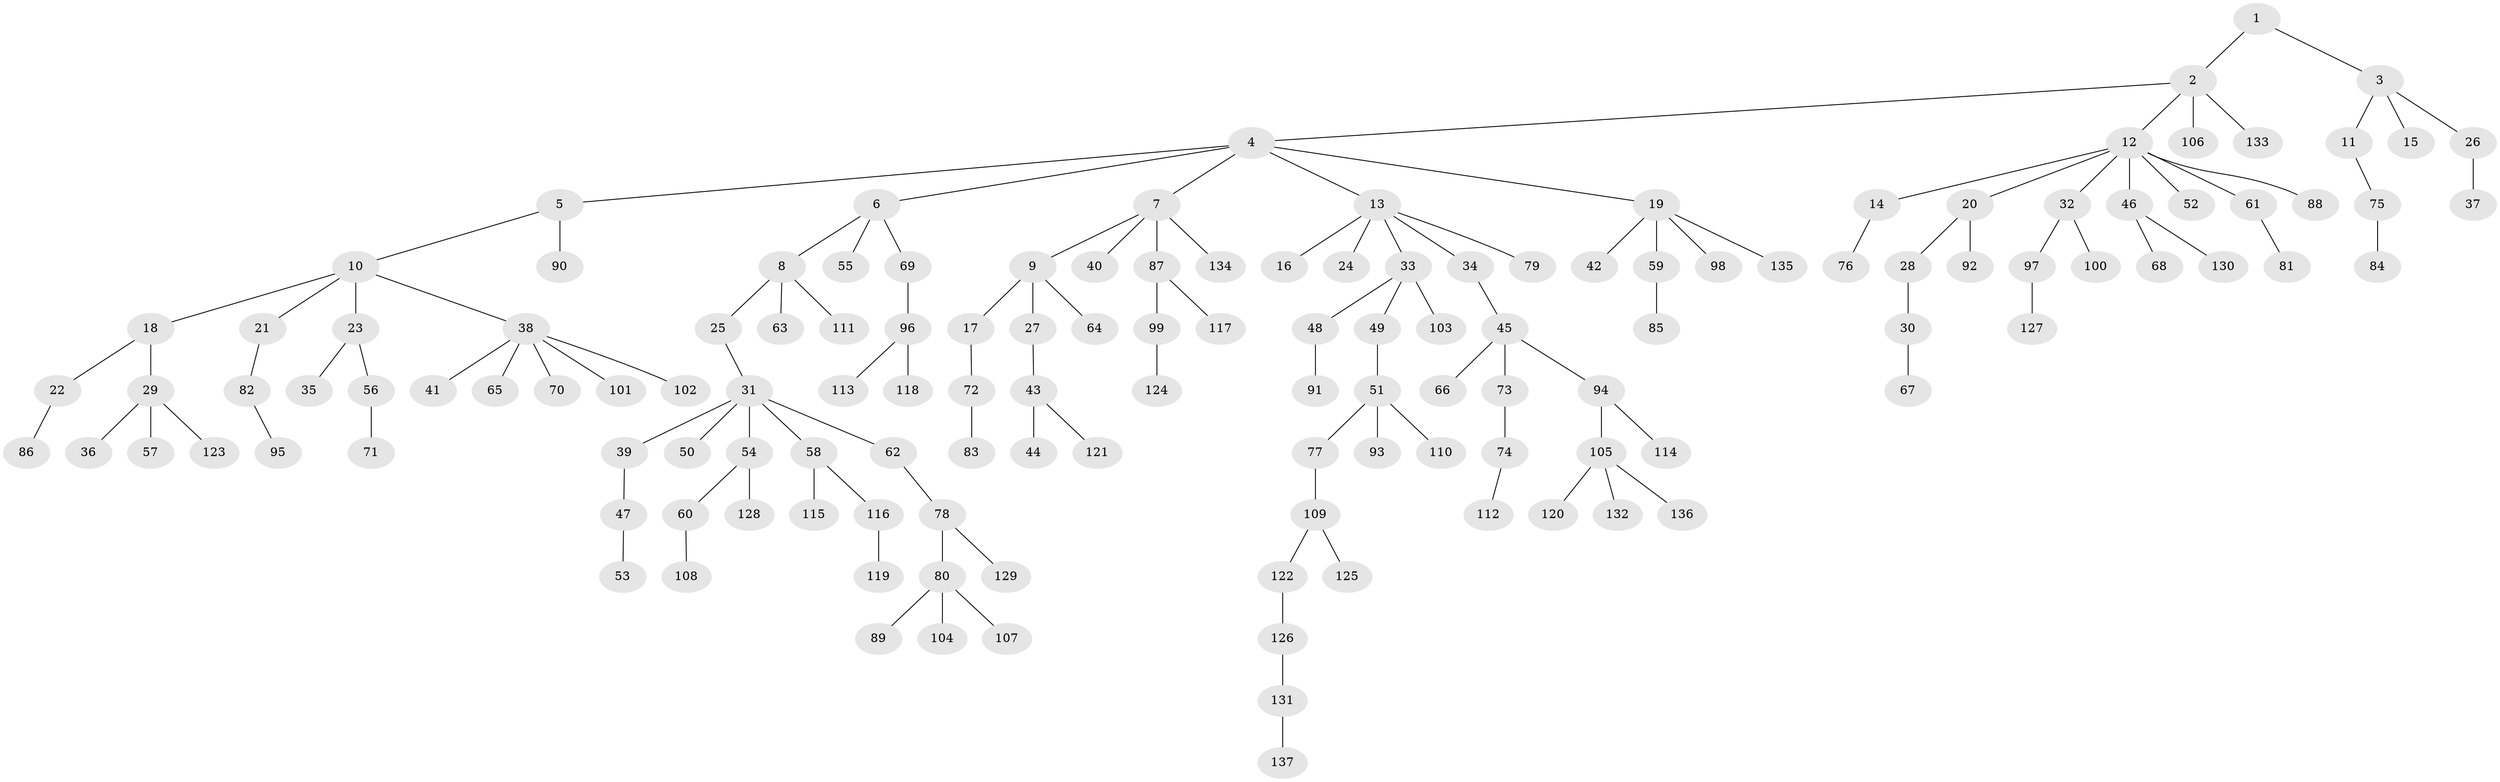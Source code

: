 // coarse degree distribution, {2: 0.20618556701030927, 4: 0.061855670103092786, 8: 0.010309278350515464, 6: 0.020618556701030927, 3: 0.12371134020618557, 9: 0.010309278350515464, 5: 0.020618556701030927, 1: 0.5463917525773195}
// Generated by graph-tools (version 1.1) at 2025/42/03/06/25 10:42:04]
// undirected, 137 vertices, 136 edges
graph export_dot {
graph [start="1"]
  node [color=gray90,style=filled];
  1;
  2;
  3;
  4;
  5;
  6;
  7;
  8;
  9;
  10;
  11;
  12;
  13;
  14;
  15;
  16;
  17;
  18;
  19;
  20;
  21;
  22;
  23;
  24;
  25;
  26;
  27;
  28;
  29;
  30;
  31;
  32;
  33;
  34;
  35;
  36;
  37;
  38;
  39;
  40;
  41;
  42;
  43;
  44;
  45;
  46;
  47;
  48;
  49;
  50;
  51;
  52;
  53;
  54;
  55;
  56;
  57;
  58;
  59;
  60;
  61;
  62;
  63;
  64;
  65;
  66;
  67;
  68;
  69;
  70;
  71;
  72;
  73;
  74;
  75;
  76;
  77;
  78;
  79;
  80;
  81;
  82;
  83;
  84;
  85;
  86;
  87;
  88;
  89;
  90;
  91;
  92;
  93;
  94;
  95;
  96;
  97;
  98;
  99;
  100;
  101;
  102;
  103;
  104;
  105;
  106;
  107;
  108;
  109;
  110;
  111;
  112;
  113;
  114;
  115;
  116;
  117;
  118;
  119;
  120;
  121;
  122;
  123;
  124;
  125;
  126;
  127;
  128;
  129;
  130;
  131;
  132;
  133;
  134;
  135;
  136;
  137;
  1 -- 2;
  1 -- 3;
  2 -- 4;
  2 -- 12;
  2 -- 106;
  2 -- 133;
  3 -- 11;
  3 -- 15;
  3 -- 26;
  4 -- 5;
  4 -- 6;
  4 -- 7;
  4 -- 13;
  4 -- 19;
  5 -- 10;
  5 -- 90;
  6 -- 8;
  6 -- 55;
  6 -- 69;
  7 -- 9;
  7 -- 40;
  7 -- 87;
  7 -- 134;
  8 -- 25;
  8 -- 63;
  8 -- 111;
  9 -- 17;
  9 -- 27;
  9 -- 64;
  10 -- 18;
  10 -- 21;
  10 -- 23;
  10 -- 38;
  11 -- 75;
  12 -- 14;
  12 -- 20;
  12 -- 32;
  12 -- 46;
  12 -- 52;
  12 -- 61;
  12 -- 88;
  13 -- 16;
  13 -- 24;
  13 -- 33;
  13 -- 34;
  13 -- 79;
  14 -- 76;
  17 -- 72;
  18 -- 22;
  18 -- 29;
  19 -- 42;
  19 -- 59;
  19 -- 98;
  19 -- 135;
  20 -- 28;
  20 -- 92;
  21 -- 82;
  22 -- 86;
  23 -- 35;
  23 -- 56;
  25 -- 31;
  26 -- 37;
  27 -- 43;
  28 -- 30;
  29 -- 36;
  29 -- 57;
  29 -- 123;
  30 -- 67;
  31 -- 39;
  31 -- 50;
  31 -- 54;
  31 -- 58;
  31 -- 62;
  32 -- 97;
  32 -- 100;
  33 -- 48;
  33 -- 49;
  33 -- 103;
  34 -- 45;
  38 -- 41;
  38 -- 65;
  38 -- 70;
  38 -- 101;
  38 -- 102;
  39 -- 47;
  43 -- 44;
  43 -- 121;
  45 -- 66;
  45 -- 73;
  45 -- 94;
  46 -- 68;
  46 -- 130;
  47 -- 53;
  48 -- 91;
  49 -- 51;
  51 -- 77;
  51 -- 93;
  51 -- 110;
  54 -- 60;
  54 -- 128;
  56 -- 71;
  58 -- 115;
  58 -- 116;
  59 -- 85;
  60 -- 108;
  61 -- 81;
  62 -- 78;
  69 -- 96;
  72 -- 83;
  73 -- 74;
  74 -- 112;
  75 -- 84;
  77 -- 109;
  78 -- 80;
  78 -- 129;
  80 -- 89;
  80 -- 104;
  80 -- 107;
  82 -- 95;
  87 -- 99;
  87 -- 117;
  94 -- 105;
  94 -- 114;
  96 -- 113;
  96 -- 118;
  97 -- 127;
  99 -- 124;
  105 -- 120;
  105 -- 132;
  105 -- 136;
  109 -- 122;
  109 -- 125;
  116 -- 119;
  122 -- 126;
  126 -- 131;
  131 -- 137;
}
